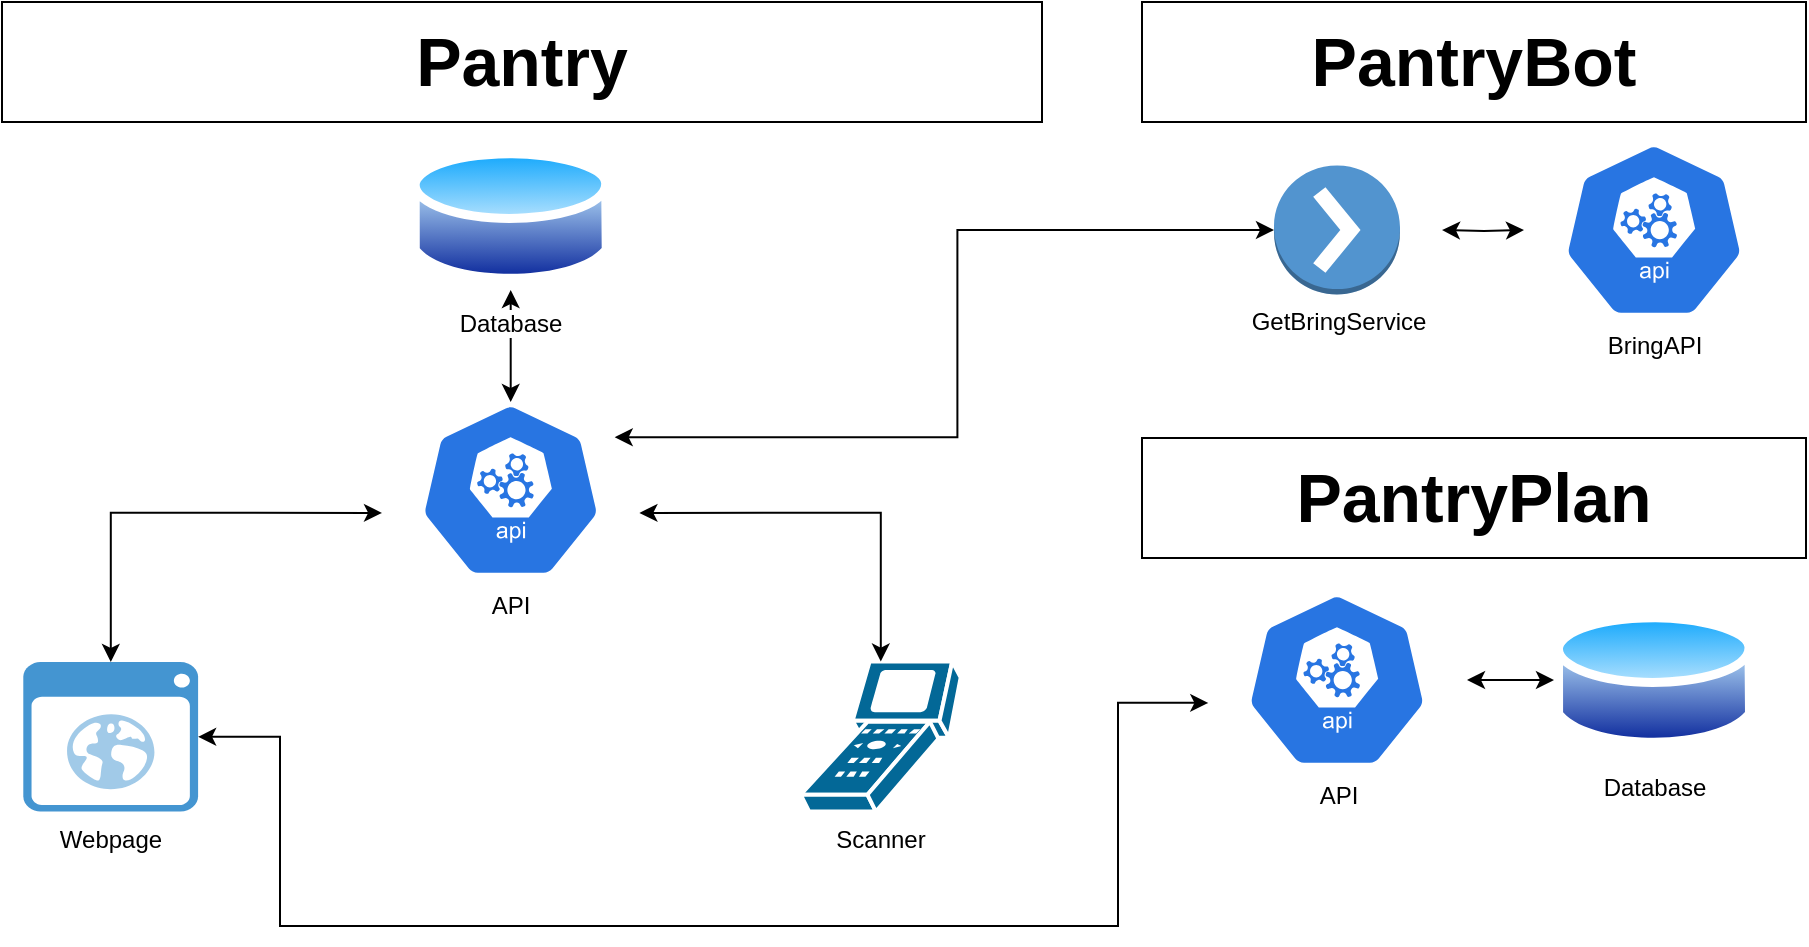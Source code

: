 <mxfile version="22.0.8" type="device">
  <diagram name="Seite-1" id="Z2zDLg3euF0b6RSVkosz">
    <mxGraphModel dx="1050" dy="538" grid="0" gridSize="10" guides="1" tooltips="1" connect="1" arrows="1" fold="1" page="1" pageScale="1" pageWidth="1169" pageHeight="827" math="0" shadow="0">
      <root>
        <mxCell id="0" />
        <mxCell id="1" parent="0" />
        <mxCell id="J82KQ7NSVurtT8gNWxi0-1" value="Pantry" style="rounded=0;whiteSpace=wrap;html=1;fontSize=34;fontStyle=1" parent="1" vertex="1">
          <mxGeometry x="150" y="48" width="520" height="60" as="geometry" />
        </mxCell>
        <mxCell id="J82KQ7NSVurtT8gNWxi0-13" style="edgeStyle=orthogonalEdgeStyle;rounded=0;orthogonalLoop=1;jettySize=auto;html=1;entryX=0.5;entryY=1;entryDx=0;entryDy=0;startArrow=classic;startFill=1;" parent="1" source="J82KQ7NSVurtT8gNWxi0-2" target="J82KQ7NSVurtT8gNWxi0-3" edge="1">
          <mxGeometry relative="1" as="geometry" />
        </mxCell>
        <mxCell id="J82KQ7NSVurtT8gNWxi0-2" value="&lt;div&gt;API&lt;/div&gt;" style="sketch=0;html=1;dashed=0;whitespace=wrap;fillColor=#2875E2;strokeColor=#ffffff;points=[[0.005,0.63,0],[0.1,0.2,0],[0.9,0.2,0],[0.5,0,0],[0.995,0.63,0],[0.72,0.99,0],[0.5,1,0],[0.28,0.99,0]];verticalLabelPosition=bottom;align=center;verticalAlign=top;shape=mxgraph.kubernetes.icon;prIcon=api" parent="1" vertex="1">
          <mxGeometry x="339.35" y="248" width="130" height="88" as="geometry" />
        </mxCell>
        <mxCell id="J82KQ7NSVurtT8gNWxi0-3" value="&lt;div&gt;Database&lt;/div&gt;" style="image;aspect=fixed;perimeter=ellipsePerimeter;html=1;align=center;shadow=0;dashed=0;spacingTop=3;image=img/lib/active_directory/database.svg;" parent="1" vertex="1">
          <mxGeometry x="354.35" y="118" width="100" height="74" as="geometry" />
        </mxCell>
        <mxCell id="YO04ygsJxd-XlHNonuzc-6" style="edgeStyle=orthogonalEdgeStyle;rounded=0;orthogonalLoop=1;jettySize=auto;html=1;entryX=0.005;entryY=0.63;entryDx=0;entryDy=0;entryPerimeter=0;startArrow=classic;startFill=1;" edge="1" parent="1" source="J82KQ7NSVurtT8gNWxi0-5" target="YO04ygsJxd-XlHNonuzc-2">
          <mxGeometry relative="1" as="geometry">
            <mxPoint x="204.35" y="516" as="targetPoint" />
            <mxPoint x="271" y="413" as="sourcePoint" />
            <Array as="points">
              <mxPoint x="289" y="415" />
              <mxPoint x="289" y="510" />
              <mxPoint x="708" y="510" />
              <mxPoint x="708" y="398" />
            </Array>
          </mxGeometry>
        </mxCell>
        <mxCell id="J82KQ7NSVurtT8gNWxi0-5" value="&lt;div&gt;Webpage&lt;/div&gt;" style="shadow=0;dashed=0;html=1;strokeColor=none;fillColor=#4495D1;labelPosition=center;verticalLabelPosition=bottom;verticalAlign=top;align=center;outlineConnect=0;shape=mxgraph.veeam.2d.web_ui;" parent="1" vertex="1">
          <mxGeometry x="160.65" y="378" width="87.4" height="74.8" as="geometry" />
        </mxCell>
        <mxCell id="J82KQ7NSVurtT8gNWxi0-7" value="&lt;div&gt;Scanner&lt;/div&gt;" style="shape=mxgraph.cisco.computers_and_peripherals.scanner;html=1;pointerEvents=1;dashed=0;fillColor=#036897;strokeColor=#ffffff;strokeWidth=2;verticalLabelPosition=bottom;verticalAlign=top;align=center;outlineConnect=0;" parent="1" vertex="1">
          <mxGeometry x="549.35" y="377.8" width="80" height="75" as="geometry" />
        </mxCell>
        <mxCell id="J82KQ7NSVurtT8gNWxi0-8" style="edgeStyle=orthogonalEdgeStyle;rounded=0;orthogonalLoop=1;jettySize=auto;html=1;entryX=0.005;entryY=0.63;entryDx=0;entryDy=0;entryPerimeter=0;startArrow=classic;startFill=1;" parent="1" source="J82KQ7NSVurtT8gNWxi0-5" target="J82KQ7NSVurtT8gNWxi0-2" edge="1">
          <mxGeometry relative="1" as="geometry">
            <Array as="points">
              <mxPoint x="204.35" y="303" />
            </Array>
          </mxGeometry>
        </mxCell>
        <mxCell id="J82KQ7NSVurtT8gNWxi0-9" style="edgeStyle=orthogonalEdgeStyle;rounded=0;orthogonalLoop=1;jettySize=auto;html=1;entryX=0.995;entryY=0.63;entryDx=0;entryDy=0;entryPerimeter=0;startArrow=classic;startFill=1;" parent="1" source="J82KQ7NSVurtT8gNWxi0-7" target="J82KQ7NSVurtT8gNWxi0-2" edge="1">
          <mxGeometry relative="1" as="geometry">
            <Array as="points">
              <mxPoint x="589.35" y="303" />
            </Array>
          </mxGeometry>
        </mxCell>
        <mxCell id="J82KQ7NSVurtT8gNWxi0-14" value="&lt;div&gt;&lt;br&gt;&lt;/div&gt;&lt;div&gt;&lt;br&gt;&lt;/div&gt;" style="edgeLabel;html=1;align=center;verticalAlign=middle;resizable=0;points=[];" parent="J82KQ7NSVurtT8gNWxi0-9" vertex="1" connectable="0">
          <mxGeometry x="0.152" relative="1" as="geometry">
            <mxPoint as="offset" />
          </mxGeometry>
        </mxCell>
        <mxCell id="J82KQ7NSVurtT8gNWxi0-16" value="PantryBot" style="rounded=0;whiteSpace=wrap;html=1;fontSize=34;fontStyle=1" parent="1" vertex="1">
          <mxGeometry x="720" y="48" width="332" height="60" as="geometry" />
        </mxCell>
        <mxCell id="J82KQ7NSVurtT8gNWxi0-17" value="&lt;div&gt;BringAPI&lt;/div&gt;" style="sketch=0;html=1;dashed=0;whitespace=wrap;fillColor=#2875E2;strokeColor=#ffffff;points=[[0.005,0.63,0],[0.1,0.2,0],[0.9,0.2,0],[0.5,0,0],[0.995,0.63,0],[0.72,0.99,0],[0.5,1,0],[0.28,0.99,0]];verticalLabelPosition=bottom;align=center;verticalAlign=top;shape=mxgraph.kubernetes.icon;prIcon=api" parent="1" vertex="1">
          <mxGeometry x="911" y="118" width="130" height="88" as="geometry" />
        </mxCell>
        <mxCell id="J82KQ7NSVurtT8gNWxi0-20" style="edgeStyle=orthogonalEdgeStyle;rounded=0;orthogonalLoop=1;jettySize=auto;html=1;startArrow=classic;startFill=1;" parent="1" target="J82KQ7NSVurtT8gNWxi0-17" edge="1">
          <mxGeometry relative="1" as="geometry">
            <mxPoint x="870" y="162" as="sourcePoint" />
          </mxGeometry>
        </mxCell>
        <mxCell id="J82KQ7NSVurtT8gNWxi0-18" value="&lt;div&gt;GetBringService&lt;/div&gt;" style="outlineConnect=0;dashed=0;verticalLabelPosition=bottom;verticalAlign=top;align=center;html=1;shape=mxgraph.aws3.action;fillColor=#5294CF;gradientColor=none;" parent="1" vertex="1">
          <mxGeometry x="786" y="129.75" width="63" height="64.5" as="geometry" />
        </mxCell>
        <mxCell id="J82KQ7NSVurtT8gNWxi0-21" style="edgeStyle=orthogonalEdgeStyle;rounded=0;orthogonalLoop=1;jettySize=auto;html=1;exitX=0.9;exitY=0.2;exitDx=0;exitDy=0;exitPerimeter=0;entryX=0;entryY=0.5;entryDx=0;entryDy=0;entryPerimeter=0;startArrow=classic;startFill=1;" parent="1" source="J82KQ7NSVurtT8gNWxi0-2" target="J82KQ7NSVurtT8gNWxi0-18" edge="1">
          <mxGeometry relative="1" as="geometry" />
        </mxCell>
        <mxCell id="YO04ygsJxd-XlHNonuzc-1" value="PantryPlan" style="rounded=0;whiteSpace=wrap;html=1;fontSize=34;fontStyle=1" vertex="1" parent="1">
          <mxGeometry x="720" y="266" width="332" height="60" as="geometry" />
        </mxCell>
        <mxCell id="YO04ygsJxd-XlHNonuzc-5" style="edgeStyle=orthogonalEdgeStyle;rounded=0;orthogonalLoop=1;jettySize=auto;html=1;startArrow=classic;startFill=1;" edge="1" parent="1" source="YO04ygsJxd-XlHNonuzc-2" target="YO04ygsJxd-XlHNonuzc-3">
          <mxGeometry relative="1" as="geometry" />
        </mxCell>
        <mxCell id="YO04ygsJxd-XlHNonuzc-2" value="&lt;div&gt;API&lt;/div&gt;" style="sketch=0;html=1;dashed=0;whitespace=wrap;fillColor=#2875E2;strokeColor=#ffffff;points=[[0.005,0.63,0],[0.1,0.2,0],[0.9,0.2,0],[0.5,0,0],[0.995,0.63,0],[0.72,0.99,0],[0.5,1,0],[0.28,0.99,0]];verticalLabelPosition=bottom;align=center;verticalAlign=top;shape=mxgraph.kubernetes.icon;prIcon=api" vertex="1" parent="1">
          <mxGeometry x="752.5" y="343" width="130" height="88" as="geometry" />
        </mxCell>
        <mxCell id="YO04ygsJxd-XlHNonuzc-3" value="&lt;div&gt;Database&lt;/div&gt;" style="image;aspect=fixed;perimeter=ellipsePerimeter;html=1;align=center;shadow=0;dashed=0;spacingTop=3;image=img/lib/active_directory/database.svg;" vertex="1" parent="1">
          <mxGeometry x="926" y="350" width="100" height="74" as="geometry" />
        </mxCell>
      </root>
    </mxGraphModel>
  </diagram>
</mxfile>
